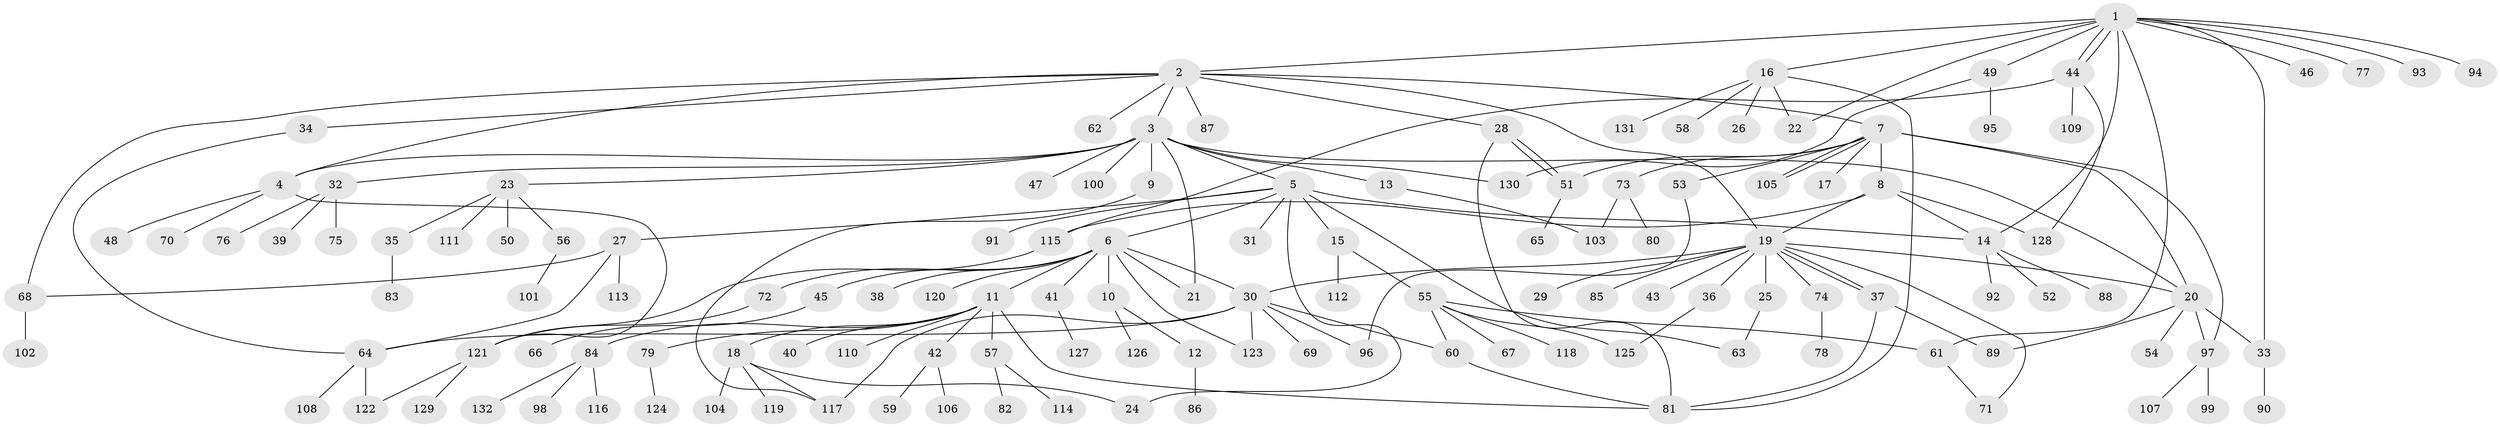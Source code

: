 // coarse degree distribution, {11: 0.031914893617021274, 9: 0.010638297872340425, 4: 0.06382978723404255, 8: 0.031914893617021274, 10: 0.010638297872340425, 5: 0.031914893617021274, 2: 0.22340425531914893, 6: 0.031914893617021274, 1: 0.4148936170212766, 3: 0.13829787234042554, 7: 0.010638297872340425}
// Generated by graph-tools (version 1.1) at 2025/50/03/04/25 22:50:33]
// undirected, 132 vertices, 172 edges
graph export_dot {
  node [color=gray90,style=filled];
  1;
  2;
  3;
  4;
  5;
  6;
  7;
  8;
  9;
  10;
  11;
  12;
  13;
  14;
  15;
  16;
  17;
  18;
  19;
  20;
  21;
  22;
  23;
  24;
  25;
  26;
  27;
  28;
  29;
  30;
  31;
  32;
  33;
  34;
  35;
  36;
  37;
  38;
  39;
  40;
  41;
  42;
  43;
  44;
  45;
  46;
  47;
  48;
  49;
  50;
  51;
  52;
  53;
  54;
  55;
  56;
  57;
  58;
  59;
  60;
  61;
  62;
  63;
  64;
  65;
  66;
  67;
  68;
  69;
  70;
  71;
  72;
  73;
  74;
  75;
  76;
  77;
  78;
  79;
  80;
  81;
  82;
  83;
  84;
  85;
  86;
  87;
  88;
  89;
  90;
  91;
  92;
  93;
  94;
  95;
  96;
  97;
  98;
  99;
  100;
  101;
  102;
  103;
  104;
  105;
  106;
  107;
  108;
  109;
  110;
  111;
  112;
  113;
  114;
  115;
  116;
  117;
  118;
  119;
  120;
  121;
  122;
  123;
  124;
  125;
  126;
  127;
  128;
  129;
  130;
  131;
  132;
  1 -- 2;
  1 -- 14;
  1 -- 16;
  1 -- 22;
  1 -- 33;
  1 -- 44;
  1 -- 44;
  1 -- 46;
  1 -- 49;
  1 -- 61;
  1 -- 77;
  1 -- 93;
  1 -- 94;
  2 -- 3;
  2 -- 4;
  2 -- 7;
  2 -- 19;
  2 -- 28;
  2 -- 34;
  2 -- 62;
  2 -- 68;
  2 -- 87;
  3 -- 4;
  3 -- 5;
  3 -- 9;
  3 -- 13;
  3 -- 20;
  3 -- 21;
  3 -- 23;
  3 -- 32;
  3 -- 47;
  3 -- 100;
  3 -- 130;
  4 -- 48;
  4 -- 70;
  4 -- 121;
  5 -- 6;
  5 -- 14;
  5 -- 15;
  5 -- 24;
  5 -- 27;
  5 -- 31;
  5 -- 63;
  5 -- 91;
  6 -- 10;
  6 -- 11;
  6 -- 21;
  6 -- 30;
  6 -- 38;
  6 -- 41;
  6 -- 45;
  6 -- 72;
  6 -- 120;
  6 -- 123;
  7 -- 8;
  7 -- 17;
  7 -- 20;
  7 -- 51;
  7 -- 53;
  7 -- 73;
  7 -- 97;
  7 -- 105;
  7 -- 105;
  8 -- 14;
  8 -- 19;
  8 -- 115;
  8 -- 128;
  9 -- 117;
  10 -- 12;
  10 -- 126;
  11 -- 18;
  11 -- 40;
  11 -- 42;
  11 -- 57;
  11 -- 79;
  11 -- 81;
  11 -- 84;
  11 -- 110;
  12 -- 86;
  13 -- 103;
  14 -- 52;
  14 -- 88;
  14 -- 92;
  15 -- 55;
  15 -- 112;
  16 -- 22;
  16 -- 26;
  16 -- 58;
  16 -- 81;
  16 -- 131;
  18 -- 24;
  18 -- 104;
  18 -- 117;
  18 -- 119;
  19 -- 20;
  19 -- 25;
  19 -- 29;
  19 -- 30;
  19 -- 36;
  19 -- 37;
  19 -- 37;
  19 -- 43;
  19 -- 71;
  19 -- 74;
  19 -- 85;
  20 -- 33;
  20 -- 54;
  20 -- 89;
  20 -- 97;
  23 -- 35;
  23 -- 50;
  23 -- 56;
  23 -- 111;
  25 -- 63;
  27 -- 64;
  27 -- 68;
  27 -- 113;
  28 -- 51;
  28 -- 51;
  28 -- 81;
  30 -- 60;
  30 -- 64;
  30 -- 69;
  30 -- 96;
  30 -- 117;
  30 -- 123;
  32 -- 39;
  32 -- 75;
  32 -- 76;
  33 -- 90;
  34 -- 64;
  35 -- 83;
  36 -- 125;
  37 -- 81;
  37 -- 89;
  41 -- 127;
  42 -- 59;
  42 -- 106;
  44 -- 109;
  44 -- 115;
  44 -- 128;
  45 -- 66;
  49 -- 95;
  49 -- 130;
  51 -- 65;
  53 -- 96;
  55 -- 60;
  55 -- 61;
  55 -- 67;
  55 -- 118;
  55 -- 125;
  56 -- 101;
  57 -- 82;
  57 -- 114;
  60 -- 81;
  61 -- 71;
  64 -- 108;
  64 -- 122;
  68 -- 102;
  72 -- 121;
  73 -- 80;
  73 -- 103;
  74 -- 78;
  79 -- 124;
  84 -- 98;
  84 -- 116;
  84 -- 132;
  97 -- 99;
  97 -- 107;
  115 -- 121;
  121 -- 122;
  121 -- 129;
}
